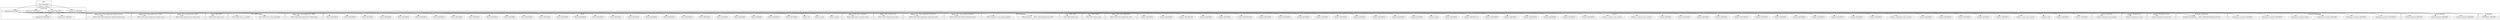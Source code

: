 digraph {
graph [overlap=false]
subgraph cluster_Catalyst {
	label="Catalyst";
	"Catalyst::BEGIN@1683";
	"Catalyst::BEGIN@10";
	"Catalyst::BEGIN@9";
	"Catalyst::BEGIN@1665";
	"Catalyst::BEGIN@41";
	"Catalyst::BEGIN@12";
	"Catalyst::BEGIN@31";
	"Catalyst::BEGIN@33";
	"Catalyst::meta";
	"Catalyst::_stats_class_accessor";
	"Catalyst::BEGIN@13";
	"Catalyst::BEGIN@15";
	"Catalyst::BEGIN@16";
	"Catalyst::BEGIN@36";
	"Catalyst::BEGIN@37";
	"Catalyst::_dispatcher_class_accessor";
	"Catalyst::BEGIN@23";
	"Catalyst::BEGIN@29";
	"Catalyst::BEGIN@19";
	"Catalyst::BEGIN@25";
	"Catalyst::BEGIN@28";
	"Catalyst::BEGIN@7";
	"Catalyst::BEGIN@32";
	"Catalyst::BEGIN@3427";
	"Catalyst::BEGIN@27";
	"Catalyst::BEGIN@8";
	"Catalyst::BEGIN@22";
	"Catalyst::BEGIN@3";
	"Catalyst::_response_class_accessor";
	"Catalyst::_request_class_accessor";
	"Catalyst::BEGIN@24";
	"Catalyst::BEGIN@18";
	"Catalyst::BEGIN@30";
	"Catalyst::BEGIN@358";
	"Catalyst::BEGIN@17";
	"Catalyst::BEGIN@39";
	"Catalyst::BEGIN@1154";
	"Catalyst::BEGIN@21";
	"Catalyst::import";
	"Catalyst::BEGIN@4";
	"Catalyst::BEGIN@20";
	"Catalyst::BEGIN@14";
	"Catalyst::BEGIN@11";
	"Catalyst::BEGIN@26";
	"Catalyst::BEGIN@6";
	"Catalyst::BEGIN@35";
	"Catalyst::BEGIN@34";
	"Catalyst::BEGIN@38";
}
subgraph cluster_Catalyst_Runtime {
	label="Catalyst::Runtime";
	"Catalyst::Runtime::BEGIN@6";
	"Catalyst::Runtime::BEGIN@4";
	"Catalyst::Runtime::BEGIN@3";
}
subgraph cluster_Moose_Meta_Role_Application_RoleSummation {
	label="Moose::Meta::Role::Application::RoleSummation";
	"Moose::Meta::Role::Application::RoleSummation::meta";
}
subgraph cluster_Catalyst_ClassData {
	label="Catalyst::ClassData";
	"Catalyst::ClassData::mk_classdata";
}
subgraph cluster_Moose_Meta_Role_Application_ToClass {
	label="Moose::Meta::Role::Application::ToClass";
	"Moose::Meta::Role::Application::ToClass::meta";
}
subgraph cluster_UNIVERSAL {
	label="UNIVERSAL";
	"UNIVERSAL::VERSION";
}
subgraph cluster_Moose_Meta_TypeCoercion_Union {
	label="Moose::Meta::TypeCoercion::Union";
	"Moose::Meta::TypeCoercion::Union::meta";
}
subgraph cluster_Moose_Meta_Role {
	label="Moose::Meta::Role";
	"Moose::Meta::Role::meta";
}
subgraph cluster_Catalyst_Exception_Go {
	label="Catalyst::Exception::Go";
	"Catalyst::Exception::Go::new";
}
subgraph cluster_Class_MOP_Class {
	label="Class::MOP::Class";
	"Class::MOP::Class::is_mutable";
	"Class::MOP::Class::make_immutable";
}
subgraph cluster_main {
	label="main";
	"main::BEGIN@9";
}
subgraph cluster_Moose_Meta_Role_Application_ToRole {
	label="Moose::Meta::Role::Application::ToRole";
	"Moose::Meta::Role::Application::ToRole::meta";
}
subgraph cluster_Moose {
	label="Moose";
	"Moose::BEGIN@9";
	"Moose::BEGIN@41";
	"Moose::BEGIN@15";
	"Moose::extends";
	"Moose::BEGIN@29";
	"Moose::BEGIN@34";
	"Moose::BEGIN@45";
	"Moose::BEGIN@21";
	"Moose::BEGIN@37";
	"Moose::BEGIN@36";
	"Moose::BEGIN@39";
	"Moose::BEGIN@28";
	"Moose::BEGIN@42";
	"Moose::around";
	"Moose::has";
	"Moose::BEGIN@11";
	"Moose::BEGIN@32";
	"Moose::BEGIN@14";
	"Moose::BEGIN@19";
	"Moose::BEGIN@44";
	"Moose::BEGIN@38";
	"Moose::BEGIN@31";
	"Moose::BEGIN@30";
	"Moose::BEGIN@23";
	"Moose::BEGIN@40";
	"Moose::BEGIN@18";
	"Moose::BEGIN@2";
	"Moose::BEGIN@13";
	"Moose::BEGIN@8";
	"Moose::BEGIN@47";
}
subgraph cluster_Moose_Meta_Role_Composite {
	label="Moose::Meta::Role::Composite";
	"Moose::Meta::Role::Composite::meta";
}
subgraph cluster_Catalyst_Exception_Detach {
	label="Catalyst::Exception::Detach";
	"Catalyst::Exception::Detach::new";
}
subgraph cluster_Moose_Meta_TypeCoercion {
	label="Moose::Meta::TypeCoercion";
	"Moose::Meta::TypeCoercion::meta";
}
subgraph cluster_Moose_Meta_Role_Application_ToInstance {
	label="Moose::Meta::Role::Application::ToInstance";
	"Moose::Meta::Role::Application::ToInstance::meta";
}
subgraph cluster_Moose_Meta_Role_Method_Required {
	label="Moose::Meta::Role::Method::Required";
	"Moose::Meta::Role::Method::Required::meta";
}
subgraph cluster_Moose_Exporter {
	label="Moose::Exporter";
	"Moose::Exporter::__ANON__[Moose/Exporter.pm:492]";
	"Moose::Exporter::setup_import_methods";
}
subgraph cluster_namespace_autoclean {
	label="namespace::autoclean";
	"namespace::autoclean::BEGIN@14";
	"namespace::autoclean::BEGIN@15";
	"namespace::autoclean::BEGIN@5";
	"namespace::autoclean::import";
	"namespace::autoclean::BEGIN@16";
	"namespace::autoclean::BEGIN@13";
}
subgraph cluster_B_Hooks_EndOfScope {
	label="B::Hooks::EndOfScope";
	"B::Hooks::EndOfScope::__ANON__[B/Hooks/EndOfScope.pm:26]";
}
subgraph cluster_Class_MOP_Mixin {
	label="Class::MOP::Mixin";
	"Class::MOP::Mixin::meta";
}
subgraph cluster_Class_MOP_Object {
	label="Class::MOP::Object";
	"Class::MOP::Object::meta";
}
subgraph cluster_stemmaweb {
	label="stemmaweb";
	"stemmaweb::BEGIN@2";
	"stemmaweb::BEGIN@2.2";
	"stemmaweb::BEGIN@1";
	"stemmaweb::BEGIN@19";
	"stemmaweb::BEGIN@3";
	"stemmaweb::BEGIN@5";
}
subgraph cluster_Moose_Meta_Role_Application {
	label="Moose::Meta::Role::Application";
	"Moose::Meta::Role::Application::meta";
}
"stemmaweb::BEGIN@2" -> "Moose::BEGIN@11";
"stemmaweb::BEGIN@19" -> "Catalyst::BEGIN@35";
"stemmaweb::BEGIN@2" -> "Moose::BEGIN@47";
"stemmaweb::BEGIN@2" -> "Moose::BEGIN@40";
"stemmaweb::BEGIN@19" -> "Moose::extends";
"stemmaweb::BEGIN@2" -> "Moose::Meta::Role::Application::ToRole::meta";
"stemmaweb::BEGIN@19" -> "Catalyst::BEGIN@22";
"stemmaweb::BEGIN@2" -> "Moose::BEGIN@39";
"stemmaweb::BEGIN@2" -> "Moose::Exporter::setup_import_methods";
"stemmaweb::BEGIN@19" -> "Catalyst::BEGIN@27";
"stemmaweb::BEGIN@19" -> "Catalyst::BEGIN@13";
"stemmaweb::BEGIN@19" -> "Catalyst::BEGIN@16";
"stemmaweb::BEGIN@19" -> "Catalyst::BEGIN@25";
"stemmaweb::BEGIN@2" -> "Moose::BEGIN@28";
"stemmaweb::BEGIN@2" -> "Moose::BEGIN@44";
"stemmaweb::BEGIN@19" -> "Catalyst::import";
"stemmaweb::BEGIN@19" -> "Catalyst::BEGIN@33";
"stemmaweb::BEGIN@19" -> "Catalyst::BEGIN@8";
"stemmaweb::BEGIN@19" -> "Catalyst::BEGIN@39";
"stemmaweb::BEGIN@19" -> "Catalyst::BEGIN@20";
"stemmaweb::BEGIN@2" -> "Moose::BEGIN@23";
"stemmaweb::BEGIN@2" -> "Moose::BEGIN@2";
"main::BEGIN@9" -> "stemmaweb::BEGIN@19";
"stemmaweb::BEGIN@2" -> "Moose::BEGIN@21";
"stemmaweb::BEGIN@19" -> "Moose::has";
"stemmaweb::BEGIN@3" -> "namespace::autoclean::BEGIN@16";
"stemmaweb::BEGIN@19" -> "Catalyst::BEGIN@30";
"stemmaweb::BEGIN@19" -> "Catalyst::BEGIN@11";
"main::BEGIN@9" -> "stemmaweb::BEGIN@5";
"stemmaweb::BEGIN@2" -> "Class::MOP::Class::is_mutable";
"stemmaweb::BEGIN@2" -> "Moose::Meta::Role::Application::RoleSummation::meta";
"stemmaweb::BEGIN@2" -> "Moose::BEGIN@29";
"stemmaweb::BEGIN@19" -> "Catalyst::BEGIN@31";
"stemmaweb::BEGIN@19" -> "Catalyst::BEGIN@19";
"stemmaweb::BEGIN@19" -> "Catalyst::BEGIN@12";
"stemmaweb::BEGIN@2" -> "Moose::BEGIN@15";
"stemmaweb::BEGIN@19" -> "Catalyst::_request_class_accessor";
"stemmaweb::BEGIN@19" -> "Catalyst::_dispatcher_class_accessor";
"stemmaweb::BEGIN@19" -> "Catalyst::BEGIN@26";
"stemmaweb::BEGIN@2" -> "Moose::BEGIN@18";
"stemmaweb::BEGIN@2" -> "Moose::BEGIN@9";
"stemmaweb::BEGIN@19" -> "B::Hooks::EndOfScope::__ANON__[B/Hooks/EndOfScope.pm:26]";
"stemmaweb::BEGIN@3" -> "B::Hooks::EndOfScope::__ANON__[B/Hooks/EndOfScope.pm:26]";
"stemmaweb::BEGIN@2" -> "Moose::Meta::Role::Application::meta";
"stemmaweb::BEGIN@19" -> "Catalyst::BEGIN@24";
"stemmaweb::BEGIN@5" -> "Catalyst::Runtime::BEGIN@4";
"stemmaweb::BEGIN@19" -> "Catalyst::BEGIN@41";
"stemmaweb::BEGIN@19" -> "Catalyst::BEGIN@36";
"stemmaweb::BEGIN@2" -> "Moose::Exporter::__ANON__[Moose/Exporter.pm:492]";
"stemmaweb::BEGIN@2" -> "Class::MOP::Mixin::meta";
"stemmaweb::BEGIN@19" -> "Catalyst::BEGIN@3";
"stemmaweb::BEGIN@2" -> "Moose::BEGIN@13";
"stemmaweb::BEGIN@19" -> "Catalyst::Exception::Detach::new";
"stemmaweb::BEGIN@2" -> "Moose::Meta::Role::Composite::meta";
"main::BEGIN@9" -> "stemmaweb::BEGIN@2";
"stemmaweb::BEGIN@19" -> "Moose::around";
"stemmaweb::BEGIN@19" -> "Catalyst::BEGIN@29";
"stemmaweb::BEGIN@19" -> "Catalyst::BEGIN@18";
"stemmaweb::BEGIN@3" -> "stemmaweb::BEGIN@1";
"stemmaweb::BEGIN@19" -> "Catalyst::BEGIN@28";
"stemmaweb::BEGIN@19" -> "Catalyst::BEGIN@358";
"stemmaweb::BEGIN@19" -> "Catalyst::BEGIN@9";
"stemmaweb::BEGIN@19" -> "Catalyst::BEGIN@1665";
"stemmaweb::BEGIN@2" -> "Moose::BEGIN@45";
"stemmaweb::BEGIN@19" -> "Catalyst::BEGIN@1154";
"stemmaweb::BEGIN@19" -> "Catalyst::BEGIN@14";
"stemmaweb::BEGIN@19" -> "Catalyst::BEGIN@15";
"stemmaweb::BEGIN@2" -> "Moose::BEGIN@31";
"stemmaweb::BEGIN@2" -> "Moose::BEGIN@36";
"stemmaweb::BEGIN@19" -> "Catalyst::BEGIN@34";
"stemmaweb::BEGIN@3" -> "stemmaweb::BEGIN@2.2";
"stemmaweb::BEGIN@2" -> "Moose::BEGIN@41";
"stemmaweb::BEGIN@3" -> "namespace::autoclean::BEGIN@15";
"stemmaweb::BEGIN@2" -> "Moose::Meta::Role::Application::ToInstance::meta";
"stemmaweb::BEGIN@19" -> "Class::MOP::Class::make_immutable";
"stemmaweb::BEGIN@2" -> "Class::MOP::Class::make_immutable";
"stemmaweb::BEGIN@2" -> "Moose::Meta::TypeCoercion::Union::meta";
"stemmaweb::BEGIN@2" -> "Moose::Meta::Role::Application::ToClass::meta";
"stemmaweb::BEGIN@19" -> "Catalyst::BEGIN@32";
"stemmaweb::BEGIN@3" -> "namespace::autoclean::import";
"stemmaweb::BEGIN@3" -> "namespace::autoclean::BEGIN@13";
"stemmaweb::BEGIN@19" -> "Catalyst::_stats_class_accessor";
"stemmaweb::BEGIN@5" -> "Catalyst::Runtime::BEGIN@6";
"stemmaweb::BEGIN@19" -> "Catalyst::BEGIN@7";
"stemmaweb::BEGIN@2" -> "Moose::BEGIN@38";
"stemmaweb::BEGIN@19" -> "Catalyst::BEGIN@6";
"stemmaweb::BEGIN@19" -> "Catalyst::BEGIN@38";
"stemmaweb::BEGIN@2" -> "Moose::BEGIN@42";
"stemmaweb::BEGIN@19" -> "Catalyst::BEGIN@23";
"stemmaweb::BEGIN@2" -> "Moose::Meta::TypeCoercion::meta";
"stemmaweb::BEGIN@19" -> "Catalyst::BEGIN@10";
"stemmaweb::BEGIN@19" -> "Catalyst::meta";
"stemmaweb::BEGIN@19" -> "Catalyst::Exception::Go::new";
"stemmaweb::BEGIN@2" -> "Class::MOP::Object::meta";
"stemmaweb::BEGIN@2" -> "Moose::BEGIN@34";
"stemmaweb::BEGIN@19" -> "Catalyst::BEGIN@37";
"stemmaweb::BEGIN@3" -> "namespace::autoclean::BEGIN@14";
"stemmaweb::BEGIN@5" -> "UNIVERSAL::VERSION";
"stemmaweb::BEGIN@2" -> "Moose::BEGIN@37";
"stemmaweb::BEGIN@19" -> "Catalyst::_response_class_accessor";
"stemmaweb::BEGIN@2" -> "Moose::BEGIN@14";
"stemmaweb::BEGIN@19" -> "Catalyst::BEGIN@21";
"stemmaweb::BEGIN@2" -> "Moose::Meta::Role::meta";
"stemmaweb::BEGIN@19" -> "Catalyst::BEGIN@4";
"stemmaweb::BEGIN@2" -> "Moose::Meta::Role::Method::Required::meta";
"stemmaweb::BEGIN@3" -> "namespace::autoclean::BEGIN@5";
"main::BEGIN@9" -> "stemmaweb::BEGIN@3";
"stemmaweb::BEGIN@19" -> "Catalyst::BEGIN@17";
"stemmaweb::BEGIN@2" -> "Moose::BEGIN@19";
"stemmaweb::BEGIN@2" -> "Moose::BEGIN@32";
"stemmaweb::BEGIN@19" -> "Catalyst::BEGIN@1683";
"stemmaweb::BEGIN@2" -> "Moose::BEGIN@8";
"stemmaweb::BEGIN@19" -> "Catalyst::BEGIN@3427";
"stemmaweb::BEGIN@19" -> "Catalyst::ClassData::mk_classdata";
"stemmaweb::BEGIN@5" -> "Catalyst::Runtime::BEGIN@3";
"stemmaweb::BEGIN@2" -> "Moose::BEGIN@30";
}
